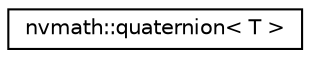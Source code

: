 digraph "Graphical Class Hierarchy"
{
 // LATEX_PDF_SIZE
  edge [fontname="Helvetica",fontsize="10",labelfontname="Helvetica",labelfontsize="10"];
  node [fontname="Helvetica",fontsize="10",shape=record];
  rankdir="LR";
  Node0 [label="nvmath::quaternion\< T \>",height=0.2,width=0.4,color="black", fillcolor="white", style="filled",URL="$structnvmath_1_1quaternion.html",tooltip=" "];
}
